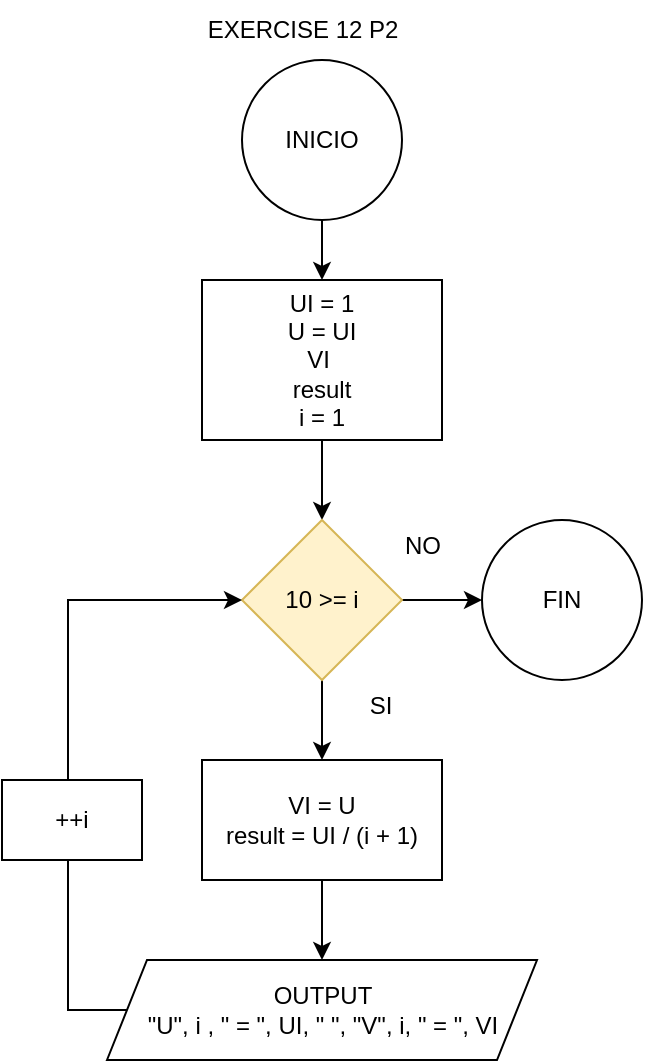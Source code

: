<mxfile version="24.4.0" type="device">
  <diagram name="EXERCISE-1" id="7WXvErT6jwQCl5LBhXy7">
    <mxGraphModel dx="978" dy="531" grid="1" gridSize="10" guides="1" tooltips="1" connect="1" arrows="1" fold="1" page="1" pageScale="1" pageWidth="850" pageHeight="1100" math="0" shadow="0">
      <root>
        <mxCell id="0" />
        <mxCell id="1" parent="0" />
        <mxCell id="-hOMn0kYKFU-R9jvK8EN-38" value="EXERCISE 12 P2" style="text;html=1;align=center;verticalAlign=middle;resizable=0;points=[];autosize=1;strokeColor=none;fillColor=none;" parent="1" vertex="1">
          <mxGeometry x="310" width="120" height="30" as="geometry" />
        </mxCell>
        <mxCell id="jAzLcmatW34AS9ptDqRP-906" style="edgeStyle=orthogonalEdgeStyle;rounded=0;orthogonalLoop=1;jettySize=auto;html=1;exitX=0;exitY=0.5;exitDx=0;exitDy=0;entryX=0;entryY=0.5;entryDx=0;entryDy=0;" edge="1" parent="1" source="jAzLcmatW34AS9ptDqRP-907">
          <mxGeometry relative="1" as="geometry">
            <mxPoint x="302.5" y="1310" as="targetPoint" />
            <Array as="points">
              <mxPoint x="-180" y="2250" />
              <mxPoint x="-180" y="1310" />
            </Array>
          </mxGeometry>
        </mxCell>
        <mxCell id="jAzLcmatW34AS9ptDqRP-1104" style="edgeStyle=orthogonalEdgeStyle;rounded=0;orthogonalLoop=1;jettySize=auto;html=1;exitX=0;exitY=0.5;exitDx=0;exitDy=0;entryX=0;entryY=0.5;entryDx=0;entryDy=0;" edge="1" parent="1">
          <mxGeometry relative="1" as="geometry">
            <mxPoint x="772.5" y="1390" as="targetPoint" />
            <Array as="points">
              <mxPoint x="290" y="2330" />
              <mxPoint x="290" y="1390" />
            </Array>
          </mxGeometry>
        </mxCell>
        <mxCell id="jAzLcmatW34AS9ptDqRP-1105" value="" style="edgeStyle=orthogonalEdgeStyle;rounded=0;orthogonalLoop=1;jettySize=auto;html=1;" edge="1" parent="1" source="jAzLcmatW34AS9ptDqRP-1106" target="jAzLcmatW34AS9ptDqRP-1108">
          <mxGeometry relative="1" as="geometry" />
        </mxCell>
        <mxCell id="jAzLcmatW34AS9ptDqRP-1106" value="INICIO" style="ellipse;whiteSpace=wrap;html=1;" vertex="1" parent="1">
          <mxGeometry x="340" y="30" width="80" height="80" as="geometry" />
        </mxCell>
        <mxCell id="jAzLcmatW34AS9ptDqRP-1107" value="" style="edgeStyle=orthogonalEdgeStyle;rounded=0;orthogonalLoop=1;jettySize=auto;html=1;" edge="1" parent="1" source="jAzLcmatW34AS9ptDqRP-1108" target="jAzLcmatW34AS9ptDqRP-1111">
          <mxGeometry relative="1" as="geometry" />
        </mxCell>
        <mxCell id="jAzLcmatW34AS9ptDqRP-1108" value="UI = 1&lt;div&gt;U = UI&lt;/div&gt;&lt;div&gt;VI&amp;nbsp;&lt;/div&gt;&lt;div&gt;result&lt;/div&gt;&lt;div&gt;i = 1&lt;/div&gt;" style="whiteSpace=wrap;html=1;" vertex="1" parent="1">
          <mxGeometry x="320" y="140" width="120" height="80" as="geometry" />
        </mxCell>
        <mxCell id="jAzLcmatW34AS9ptDqRP-1109" value="" style="edgeStyle=orthogonalEdgeStyle;rounded=0;orthogonalLoop=1;jettySize=auto;html=1;" edge="1" parent="1" source="jAzLcmatW34AS9ptDqRP-1111" target="jAzLcmatW34AS9ptDqRP-1113">
          <mxGeometry relative="1" as="geometry" />
        </mxCell>
        <mxCell id="jAzLcmatW34AS9ptDqRP-1110" value="" style="edgeStyle=orthogonalEdgeStyle;rounded=0;orthogonalLoop=1;jettySize=auto;html=1;" edge="1" parent="1" source="jAzLcmatW34AS9ptDqRP-1111" target="jAzLcmatW34AS9ptDqRP-1116">
          <mxGeometry relative="1" as="geometry" />
        </mxCell>
        <mxCell id="jAzLcmatW34AS9ptDqRP-1111" value="10 &amp;gt;= i" style="rhombus;whiteSpace=wrap;html=1;fillColor=#fff2cc;strokeColor=#d6b656;" vertex="1" parent="1">
          <mxGeometry x="340" y="260" width="80" height="80" as="geometry" />
        </mxCell>
        <mxCell id="jAzLcmatW34AS9ptDqRP-1112" value="NO" style="text;html=1;align=center;verticalAlign=middle;resizable=0;points=[];autosize=1;strokeColor=none;fillColor=none;" vertex="1" parent="1">
          <mxGeometry x="410" y="258" width="40" height="30" as="geometry" />
        </mxCell>
        <mxCell id="jAzLcmatW34AS9ptDqRP-1113" value="FIN" style="ellipse;whiteSpace=wrap;html=1;" vertex="1" parent="1">
          <mxGeometry x="460" y="260" width="80" height="80" as="geometry" />
        </mxCell>
        <mxCell id="jAzLcmatW34AS9ptDqRP-1114" value="SI" style="text;html=1;align=center;verticalAlign=middle;resizable=0;points=[];autosize=1;strokeColor=none;fillColor=none;" vertex="1" parent="1">
          <mxGeometry x="394" y="338" width="30" height="30" as="geometry" />
        </mxCell>
        <mxCell id="jAzLcmatW34AS9ptDqRP-1115" value="" style="edgeStyle=orthogonalEdgeStyle;rounded=0;orthogonalLoop=1;jettySize=auto;html=1;" edge="1" parent="1" source="jAzLcmatW34AS9ptDqRP-1116" target="jAzLcmatW34AS9ptDqRP-1118">
          <mxGeometry relative="1" as="geometry" />
        </mxCell>
        <mxCell id="jAzLcmatW34AS9ptDqRP-1116" value="VI = U&lt;div&gt;result = UI / (i + 1)&lt;/div&gt;" style="whiteSpace=wrap;html=1;" vertex="1" parent="1">
          <mxGeometry x="320" y="380" width="120" height="60" as="geometry" />
        </mxCell>
        <mxCell id="jAzLcmatW34AS9ptDqRP-1117" style="edgeStyle=orthogonalEdgeStyle;rounded=0;orthogonalLoop=1;jettySize=auto;html=1;entryX=0;entryY=0.5;entryDx=0;entryDy=0;" edge="1" parent="1" source="jAzLcmatW34AS9ptDqRP-1118" target="jAzLcmatW34AS9ptDqRP-1111">
          <mxGeometry relative="1" as="geometry">
            <Array as="points">
              <mxPoint x="253" y="505" />
              <mxPoint x="253" y="300" />
            </Array>
          </mxGeometry>
        </mxCell>
        <mxCell id="jAzLcmatW34AS9ptDqRP-1118" value="OUTPUT&lt;div&gt;&quot;U&quot;, i , &quot; = &quot;, UI, &quot; &quot;, &quot;V&quot;, i, &quot; = &quot;, VI&lt;/div&gt;" style="shape=parallelogram;perimeter=parallelogramPerimeter;whiteSpace=wrap;html=1;fixedSize=1;" vertex="1" parent="1">
          <mxGeometry x="272.5" y="480" width="215" height="50" as="geometry" />
        </mxCell>
        <mxCell id="jAzLcmatW34AS9ptDqRP-1119" value="++i" style="whiteSpace=wrap;html=1;" vertex="1" parent="1">
          <mxGeometry x="220" y="390" width="70" height="40" as="geometry" />
        </mxCell>
      </root>
    </mxGraphModel>
  </diagram>
</mxfile>
